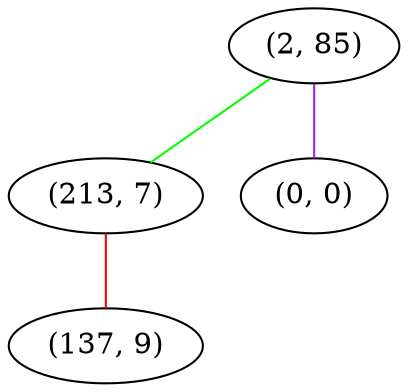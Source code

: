 graph "" {
"(2, 85)";
"(213, 7)";
"(137, 9)";
"(0, 0)";
"(2, 85)" -- "(213, 7)"  [color=green, key=0, weight=2];
"(2, 85)" -- "(0, 0)"  [color=purple, key=0, weight=4];
"(213, 7)" -- "(137, 9)"  [color=red, key=0, weight=1];
}
